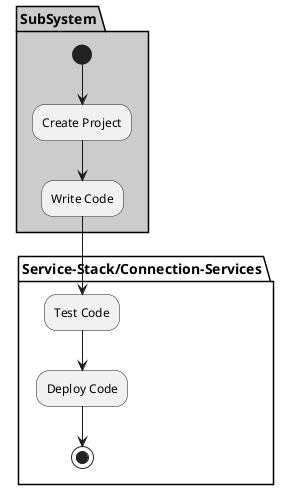 @startuml

partition "Service-Stack/Connection-Services" {

}

partition SubSystem  #cccccc {
  (*) --> "Create Project"
  --> "Write Code"
}

partition "Service-Stack/Connection-Services" {
  "Write Code" --> "Test Code"
  "Test Code" --> "Deploy Code"
  "Deploy Code" --> (*)
}

@enduml

